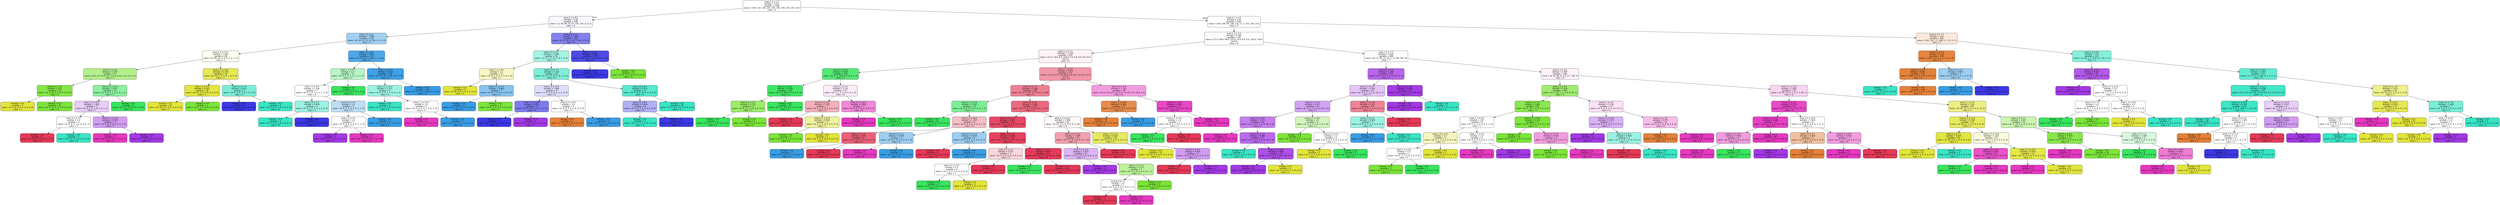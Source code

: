 digraph Tree {
node [shape=box, style="filled, rounded", color="black", fontname="helvetica"] ;
edge [fontname="helvetica"] ;
0 [label=<pixel_2_5 &le; 1.5<br/>entropy = 3.321<br/>samples = 1500<br/>value = [160, 152, 145, 153, 159, 146, 149, 145, 139, 152]<br/>class = 0>, fillcolor="#ffffff"] ;
1 [label=<pixel_5_2 &le; 8.5<br/>entropy = 2.38<br/>samples = 438<br/>value = [2, 44, 46, 15, 41, 135, 147, 4, 3, 1]<br/>class = 6>, fillcolor="#f7f7fe"] ;
0 -> 1 [labeldistance=2.5, labelangle=45, headlabel="True"] ;
2 [label=<pixel_0_5 &le; 0.5<br/>entropy = 1.984<br/>samples = 229<br/>value = [0, 36, 32, 15, 9, 128, 2, 3, 3, 1]<br/>class = 5>, fillcolor="#a1d0f3"] ;
1 -> 2 ;
3 [label=<pixel_2_3 &le; 13.5<br/>entropy = 1.954<br/>samples = 86<br/>value = [0, 36, 32, 9, 4, 0, 1, 2, 1, 1]<br/>class = 1>, fillcolor="#fdfdf0"] ;
2 -> 3 ;
4 [label=<pixel_4_5 &le; 4.5<br/>entropy = 1.595<br/>samples = 47<br/>value = [0.0, 2.0, 31.0, 9.0, 1.0, 0.0, 0.0, 2.0, 1.0, 1.0]<br/>class = 2>, fillcolor="#b3f08c"] ;
3 -> 4 ;
5 [label=<pixel_6_5 &le; 3.0<br/>entropy = 0.33<br/>samples = 33<br/>value = [0, 2, 31, 0, 0, 0, 0, 0, 0, 0]<br/>class = 2>, fillcolor="#84e746"] ;
4 -> 5 ;
6 [label=<entropy = 0.0<br/>samples = 2<br/>value = [0, 2, 0, 0, 0, 0, 0, 0, 0, 0]<br/>class = 1>, fillcolor="#e2e539"] ;
5 -> 6 ;
7 [label=<entropy = 0.0<br/>samples = 31<br/>value = [0, 0, 31, 0, 0, 0, 0, 0, 0, 0]<br/>class = 2>, fillcolor="#7be539"] ;
5 -> 7 ;
8 [label=<pixel_6_5 &le; 10.5<br/>entropy = 1.627<br/>samples = 14<br/>value = [0, 0, 0, 9, 1, 0, 0, 2, 1, 1]<br/>class = 3>, fillcolor="#8cf0a1"] ;
4 -> 8 ;
9 [label=<pixel_5_3 &le; 10.0<br/>entropy = 1.922<br/>samples = 5<br/>value = [0, 0, 0, 0, 1, 0, 0, 2, 1, 1]<br/>class = 7>, fillcolor="#e8cef8"] ;
8 -> 9 ;
10 [label=<pixel_3_5 &le; 7.0<br/>entropy = 1.0<br/>samples = 2<br/>value = [0, 0, 0, 0, 1, 0, 0, 0, 0, 1]<br/>class = 4>, fillcolor="#ffffff"] ;
9 -> 10 ;
11 [label=<entropy = 0.0<br/>samples = 1<br/>value = [0, 0, 0, 0, 0, 0, 0, 0, 0, 1]<br/>class = 9>, fillcolor="#e53958"] ;
10 -> 11 ;
12 [label=<entropy = 0.0<br/>samples = 1<br/>value = [0, 0, 0, 0, 1, 0, 0, 0, 0, 0]<br/>class = 4>, fillcolor="#39e5c5"] ;
10 -> 12 ;
13 [label=<pixel_5_3 &le; 14.0<br/>entropy = 0.918<br/>samples = 3<br/>value = [0, 0, 0, 0, 0, 0, 0, 2, 1, 0]<br/>class = 7>, fillcolor="#d19cf2"] ;
9 -> 13 ;
14 [label=<entropy = 0.0<br/>samples = 1<br/>value = [0, 0, 0, 0, 0, 0, 0, 0, 1, 0]<br/>class = 8>, fillcolor="#e539c0"] ;
13 -> 14 ;
15 [label=<entropy = 0.0<br/>samples = 2<br/>value = [0, 0, 0, 0, 0, 0, 0, 2, 0, 0]<br/>class = 7>, fillcolor="#a339e5"] ;
13 -> 15 ;
16 [label=<entropy = 0.0<br/>samples = 9<br/>value = [0, 0, 0, 9, 0, 0, 0, 0, 0, 0]<br/>class = 3>, fillcolor="#39e55e"] ;
8 -> 16 ;
17 [label=<pixel_4_5 &le; 12.0<br/>entropy = 0.728<br/>samples = 39<br/>value = [0, 34, 1, 0, 3, 0, 1, 0, 0, 0]<br/>class = 1>, fillcolor="#e6e954"] ;
3 -> 17 ;
18 [label=<pixel_7_1 &le; 2.0<br/>entropy = 0.187<br/>samples = 35<br/>value = [0, 34, 1, 0, 0, 0, 0, 0, 0, 0]<br/>class = 1>, fillcolor="#e3e63f"] ;
17 -> 18 ;
19 [label=<entropy = 0.0<br/>samples = 34<br/>value = [0, 34, 0, 0, 0, 0, 0, 0, 0, 0]<br/>class = 1>, fillcolor="#e2e539"] ;
18 -> 19 ;
20 [label=<entropy = 0.0<br/>samples = 1<br/>value = [0, 0, 1, 0, 0, 0, 0, 0, 0, 0]<br/>class = 2>, fillcolor="#7be539"] ;
18 -> 20 ;
21 [label=<pixel_5_4 &le; 7.0<br/>entropy = 0.811<br/>samples = 4<br/>value = [0, 0, 0, 0, 3, 0, 1, 0, 0, 0]<br/>class = 4>, fillcolor="#7beed8"] ;
17 -> 21 ;
22 [label=<entropy = 0.0<br/>samples = 1<br/>value = [0, 0, 0, 0, 0, 0, 1, 0, 0, 0]<br/>class = 6>, fillcolor="#3c39e5"] ;
21 -> 22 ;
23 [label=<entropy = 0.0<br/>samples = 3<br/>value = [0, 0, 0, 0, 3, 0, 0, 0, 0, 0]<br/>class = 4>, fillcolor="#39e5c5"] ;
21 -> 23 ;
24 [label=<pixel_2_2 &le; 8.5<br/>entropy = 0.691<br/>samples = 143<br/>value = [0, 0, 0, 6, 5, 128, 1, 1, 2, 0]<br/>class = 5>, fillcolor="#4fa8e8"] ;
2 -> 24 ;
25 [label=<pixel_7_2 &le; 5.5<br/>entropy = 2.2<br/>samples = 13<br/>value = [0, 0, 0, 6, 2, 2, 1, 1, 1, 0]<br/>class = 3>, fillcolor="#b7f6c4"] ;
24 -> 25 ;
26 [label=<pixel_7_3 &le; 4.0<br/>entropy = 2.236<br/>samples = 7<br/>value = [0, 0, 0, 0, 2, 2, 1, 1, 1, 0]<br/>class = 4>, fillcolor="#ffffff"] ;
25 -> 26 ;
27 [label=<pixel_6_6 &le; 2.5<br/>entropy = 0.918<br/>samples = 3<br/>value = [0, 0, 0, 0, 2, 0, 1, 0, 0, 0]<br/>class = 4>, fillcolor="#9cf2e2"] ;
26 -> 27 ;
28 [label=<entropy = 0.0<br/>samples = 2<br/>value = [0, 0, 0, 0, 2, 0, 0, 0, 0, 0]<br/>class = 4>, fillcolor="#39e5c5"] ;
27 -> 28 ;
29 [label=<entropy = 0.0<br/>samples = 1<br/>value = [0, 0, 0, 0, 0, 0, 1, 0, 0, 0]<br/>class = 6>, fillcolor="#3c39e5"] ;
27 -> 29 ;
30 [label=<pixel_6_6 &le; 5.0<br/>entropy = 1.5<br/>samples = 4<br/>value = [0, 0, 0, 0, 0, 2, 0, 1, 1, 0]<br/>class = 5>, fillcolor="#bddef6"] ;
26 -> 30 ;
31 [label=<pixel_4_2 &le; 5.0<br/>entropy = 1.0<br/>samples = 2<br/>value = [0, 0, 0, 0, 0, 0, 0, 1, 1, 0]<br/>class = 7>, fillcolor="#ffffff"] ;
30 -> 31 ;
32 [label=<entropy = 0.0<br/>samples = 1<br/>value = [0, 0, 0, 0, 0, 0, 0, 1, 0, 0]<br/>class = 7>, fillcolor="#a339e5"] ;
31 -> 32 ;
33 [label=<entropy = 0.0<br/>samples = 1<br/>value = [0, 0, 0, 0, 0, 0, 0, 0, 1, 0]<br/>class = 8>, fillcolor="#e539c0"] ;
31 -> 33 ;
34 [label=<entropy = 0.0<br/>samples = 2<br/>value = [0, 0, 0, 0, 0, 2, 0, 0, 0, 0]<br/>class = 5>, fillcolor="#399de5"] ;
30 -> 34 ;
35 [label=<entropy = 0.0<br/>samples = 6<br/>value = [0, 0, 0, 6, 0, 0, 0, 0, 0, 0]<br/>class = 3>, fillcolor="#39e55e"] ;
25 -> 35 ;
36 [label=<pixel_7_2 &le; 0.5<br/>entropy = 0.223<br/>samples = 130<br/>value = [0, 0, 0, 0, 3, 126, 0, 0, 1, 0]<br/>class = 5>, fillcolor="#3fa0e6"] ;
24 -> 36 ;
37 [label=<pixel_1_2 &le; 11.5<br/>entropy = 1.371<br/>samples = 5<br/>value = [0, 0, 0, 0, 3, 1, 0, 0, 1, 0]<br/>class = 4>, fillcolor="#9cf2e2"] ;
36 -> 37 ;
38 [label=<entropy = 0.0<br/>samples = 3<br/>value = [0, 0, 0, 0, 3, 0, 0, 0, 0, 0]<br/>class = 4>, fillcolor="#39e5c5"] ;
37 -> 38 ;
39 [label=<pixel_1_3 &le; 14.5<br/>entropy = 1.0<br/>samples = 2<br/>value = [0, 0, 0, 0, 0, 1, 0, 0, 1, 0]<br/>class = 5>, fillcolor="#ffffff"] ;
37 -> 39 ;
40 [label=<entropy = 0.0<br/>samples = 1<br/>value = [0, 0, 0, 0, 0, 0, 0, 0, 1, 0]<br/>class = 8>, fillcolor="#e539c0"] ;
39 -> 40 ;
41 [label=<entropy = 0.0<br/>samples = 1<br/>value = [0, 0, 0, 0, 0, 1, 0, 0, 0, 0]<br/>class = 5>, fillcolor="#399de5"] ;
39 -> 41 ;
42 [label=<entropy = 0.0<br/>samples = 125<br/>value = [0, 0, 0, 0, 0, 125, 0, 0, 0, 0]<br/>class = 5>, fillcolor="#399de5"] ;
36 -> 42 ;
43 [label=<pixel_6_6 &le; 1.5<br/>entropy = 1.487<br/>samples = 209<br/>value = [2, 8, 14, 0, 32, 7, 145, 1, 0, 0]<br/>class = 6>, fillcolor="#8381ee"] ;
1 -> 43 ;
44 [label=<pixel_5_5 &le; 0.5<br/>entropy = 2.046<br/>samples = 60<br/>value = [2, 8, 2, 0, 32, 7, 8, 1, 0, 0]<br/>class = 4>, fillcolor="#a4f3e4"] ;
43 -> 44 ;
45 [label=<pixel_7_2 &le; 9.0<br/>entropy = 1.4<br/>samples = 15<br/>value = [0, 8, 2, 0, 0, 5, 0, 0, 0, 0]<br/>class = 1>, fillcolor="#f6f7c4"] ;
44 -> 45 ;
46 [label=<entropy = 0.0<br/>samples = 8<br/>value = [0, 8, 0, 0, 0, 0, 0, 0, 0, 0]<br/>class = 1>, fillcolor="#e2e539"] ;
45 -> 46 ;
47 [label=<pixel_4_3 &le; 12.5<br/>entropy = 0.863<br/>samples = 7<br/>value = [0, 0, 2, 0, 0, 5, 0, 0, 0, 0]<br/>class = 5>, fillcolor="#88c4ef"] ;
45 -> 47 ;
48 [label=<entropy = 0.0<br/>samples = 5<br/>value = [0, 0, 0, 0, 0, 5, 0, 0, 0, 0]<br/>class = 5>, fillcolor="#399de5"] ;
47 -> 48 ;
49 [label=<entropy = 0.0<br/>samples = 2<br/>value = [0, 0, 2, 0, 0, 0, 0, 0, 0, 0]<br/>class = 2>, fillcolor="#7be539"] ;
47 -> 49 ;
50 [label=<pixel_5_4 &le; 7.5<br/>entropy = 1.314<br/>samples = 45<br/>value = [2, 0, 0, 0, 32, 2, 8, 1, 0, 0]<br/>class = 4>, fillcolor="#7feed9"] ;
44 -> 50 ;
51 [label=<pixel_0_4 &le; 14.0<br/>entropy = 1.906<br/>samples = 8<br/>value = [2, 0, 0, 0, 0, 2, 3, 1, 0, 0]<br/>class = 6>, fillcolor="#dedefb"] ;
50 -> 51 ;
52 [label=<pixel_7_2 &le; 10.0<br/>entropy = 0.811<br/>samples = 4<br/>value = [0, 0, 0, 0, 0, 0, 3, 1, 0, 0]<br/>class = 6>, fillcolor="#7d7bee"] ;
51 -> 52 ;
53 [label=<entropy = 0.0<br/>samples = 3<br/>value = [0, 0, 0, 0, 0, 0, 3, 0, 0, 0]<br/>class = 6>, fillcolor="#3c39e5"] ;
52 -> 53 ;
54 [label=<entropy = 0.0<br/>samples = 1<br/>value = [0, 0, 0, 0, 0, 0, 0, 1, 0, 0]<br/>class = 7>, fillcolor="#a339e5"] ;
52 -> 54 ;
55 [label=<pixel_4_2 &le; 13.5<br/>entropy = 1.0<br/>samples = 4<br/>value = [2, 0, 0, 0, 0, 2, 0, 0, 0, 0]<br/>class = 0>, fillcolor="#ffffff"] ;
51 -> 55 ;
56 [label=<entropy = 0.0<br/>samples = 2<br/>value = [2, 0, 0, 0, 0, 0, 0, 0, 0, 0]<br/>class = 0>, fillcolor="#e58139"] ;
55 -> 56 ;
57 [label=<entropy = 0.0<br/>samples = 2<br/>value = [0, 0, 0, 0, 0, 2, 0, 0, 0, 0]<br/>class = 5>, fillcolor="#399de5"] ;
55 -> 57 ;
58 [label=<pixel_4_6 &le; 0.5<br/>entropy = 0.571<br/>samples = 37<br/>value = [0, 0, 0, 0, 32, 0, 5, 0, 0, 0]<br/>class = 4>, fillcolor="#58e9ce"] ;
50 -> 58 ;
59 [label=<pixel_6_5 &le; 8.5<br/>entropy = 0.954<br/>samples = 8<br/>value = [0, 0, 0, 0, 3, 0, 5, 0, 0, 0]<br/>class = 6>, fillcolor="#b1b0f5"] ;
58 -> 59 ;
60 [label=<entropy = 0.0<br/>samples = 3<br/>value = [0, 0, 0, 0, 3, 0, 0, 0, 0, 0]<br/>class = 4>, fillcolor="#39e5c5"] ;
59 -> 60 ;
61 [label=<entropy = 0.0<br/>samples = 5<br/>value = [0, 0, 0, 0, 0, 0, 5, 0, 0, 0]<br/>class = 6>, fillcolor="#3c39e5"] ;
59 -> 61 ;
62 [label=<entropy = 0.0<br/>samples = 29<br/>value = [0, 0, 0, 0, 29, 0, 0, 0, 0, 0]<br/>class = 4>, fillcolor="#39e5c5"] ;
58 -> 62 ;
63 [label=<pixel_1_1 &le; 2.0<br/>entropy = 0.404<br/>samples = 149<br/>value = [0, 0, 12, 0, 0, 0, 137, 0, 0, 0]<br/>class = 6>, fillcolor="#4d4ae7"] ;
43 -> 63 ;
64 [label=<entropy = 0.0<br/>samples = 137<br/>value = [0, 0, 0, 0, 0, 0, 137, 0, 0, 0]<br/>class = 6>, fillcolor="#3c39e5"] ;
63 -> 64 ;
65 [label=<entropy = 0.0<br/>samples = 12<br/>value = [0, 0, 12, 0, 0, 0, 0, 0, 0, 0]<br/>class = 2>, fillcolor="#7be539"] ;
63 -> 65 ;
66 [label=<pixel_4_1 &le; 3.5<br/>entropy = 3.05<br/>samples = 1062<br/>value = [158, 108, 99, 138, 118, 11, 2, 141, 136, 151]<br/>class = 0>, fillcolor="#fffefd"] ;
0 -> 66 [labeldistance=2.5, labelangle=-45, headlabel="False"] ;
67 [label=<pixel_5_3 &le; 3.5<br/>entropy = 2.787<br/>samples = 761<br/>value = [17.0, 90.0, 98.0, 137.0, 10.0, 9.0, 0.0, 116.0, 134.0<br/>150.0]<br/>class = 9>, fillcolor="#fefbfc"] ;
66 -> 67 ;
68 [label=<pixel_3_2 &le; 1.5<br/>entropy = 2.128<br/>samples = 353<br/>value = [11.0, 19.0, 8.0, 126.0, 0.0, 8.0, 0.0, 8.0, 32.0<br/>141.0]<br/>class = 9>, fillcolor="#fdf2f4"] ;
67 -> 68 ;
69 [label=<pixel_2_3 &le; 8.5<br/>entropy = 0.844<br/>samples = 116<br/>value = [0, 2, 5, 100, 0, 0, 0, 0, 5, 4]<br/>class = 3>, fillcolor="#56e975"] ;
68 -> 69 ;
70 [label=<pixel_3_4 &le; 8.0<br/>entropy = 0.239<br/>samples = 102<br/>value = [0, 0, 4, 98, 0, 0, 0, 0, 0, 0]<br/>class = 3>, fillcolor="#41e665"] ;
69 -> 70 ;
71 [label=<pixel_2_3 &le; 1.0<br/>entropy = 0.722<br/>samples = 5<br/>value = [0, 0, 4, 1, 0, 0, 0, 0, 0, 0]<br/>class = 2>, fillcolor="#9cec6a"] ;
70 -> 71 ;
72 [label=<entropy = 0.0<br/>samples = 1<br/>value = [0, 0, 0, 1, 0, 0, 0, 0, 0, 0]<br/>class = 3>, fillcolor="#39e55e"] ;
71 -> 72 ;
73 [label=<entropy = 0.0<br/>samples = 4<br/>value = [0, 0, 4, 0, 0, 0, 0, 0, 0, 0]<br/>class = 2>, fillcolor="#7be539"] ;
71 -> 73 ;
74 [label=<entropy = 0.0<br/>samples = 97<br/>value = [0, 0, 0, 97, 0, 0, 0, 0, 0, 0]<br/>class = 3>, fillcolor="#39e55e"] ;
70 -> 74 ;
75 [label=<pixel_6_2 &le; 5.5<br/>entropy = 2.121<br/>samples = 14<br/>value = [0, 2, 1, 2, 0, 0, 0, 0, 5, 4]<br/>class = 8>, fillcolor="#fcebf9"] ;
69 -> 75 ;
76 [label=<pixel_4_4 &le; 4.5<br/>entropy = 1.379<br/>samples = 7<br/>value = [0, 2, 1, 0, 0, 0, 0, 0, 0, 4]<br/>class = 9>, fillcolor="#f5b0bc"] ;
75 -> 76 ;
77 [label=<entropy = 0.0<br/>samples = 4<br/>value = [0, 0, 0, 0, 0, 0, 0, 0, 0, 4]<br/>class = 9>, fillcolor="#e53958"] ;
76 -> 77 ;
78 [label=<pixel_4_5 &le; 12.0<br/>entropy = 0.918<br/>samples = 3<br/>value = [0, 2, 1, 0, 0, 0, 0, 0, 0, 0]<br/>class = 1>, fillcolor="#f0f29c"] ;
76 -> 78 ;
79 [label=<entropy = 0.0<br/>samples = 1<br/>value = [0, 0, 1, 0, 0, 0, 0, 0, 0, 0]<br/>class = 2>, fillcolor="#7be539"] ;
78 -> 79 ;
80 [label=<entropy = 0.0<br/>samples = 2<br/>value = [0, 2, 0, 0, 0, 0, 0, 0, 0, 0]<br/>class = 1>, fillcolor="#e2e539"] ;
78 -> 80 ;
81 [label=<pixel_6_2 &le; 15.0<br/>entropy = 0.863<br/>samples = 7<br/>value = [0, 0, 0, 2, 0, 0, 0, 0, 5, 0]<br/>class = 8>, fillcolor="#ef88d9"] ;
75 -> 81 ;
82 [label=<entropy = 0.0<br/>samples = 5<br/>value = [0, 0, 0, 0, 0, 0, 0, 0, 5, 0]<br/>class = 8>, fillcolor="#e539c0"] ;
81 -> 82 ;
83 [label=<entropy = 0.0<br/>samples = 2<br/>value = [0, 0, 0, 2, 0, 0, 0, 0, 0, 0]<br/>class = 3>, fillcolor="#39e55e"] ;
81 -> 83 ;
84 [label=<pixel_5_2 &le; 9.0<br/>entropy = 2.052<br/>samples = 237<br/>value = [11.0, 17.0, 3.0, 26.0, 0.0, 8.0, 0.0, 8.0, 27.0<br/>137.0]<br/>class = 9>, fillcolor="#f197a8"] ;
68 -> 84 ;
85 [label=<pixel_3_5 &le; 7.5<br/>entropy = 1.569<br/>samples = 198<br/>value = [0, 17, 3, 25, 0, 7, 0, 8, 2, 136]<br/>class = 9>, fillcolor="#ee8094"] ;
84 -> 85 ;
86 [label=<pixel_3_2 &le; 10.0<br/>entropy = 1.262<br/>samples = 31<br/>value = [0, 0, 0, 22, 0, 3, 0, 0, 1, 5]<br/>class = 3>, fillcolor="#7eee96"] ;
85 -> 86 ;
87 [label=<entropy = 0.0<br/>samples = 22<br/>value = [0, 0, 0, 22, 0, 0, 0, 0, 0, 0]<br/>class = 3>, fillcolor="#39e55e"] ;
86 -> 87 ;
88 [label=<pixel_2_4 &le; 10.0<br/>entropy = 1.352<br/>samples = 9<br/>value = [0, 0, 0, 0, 0, 3, 0, 0, 1, 5]<br/>class = 9>, fillcolor="#f6bdc7"] ;
86 -> 88 ;
89 [label=<pixel_2_5 &le; 7.5<br/>entropy = 0.65<br/>samples = 6<br/>value = [0, 0, 0, 0, 0, 1, 0, 0, 0, 5]<br/>class = 9>, fillcolor="#ea6179"] ;
88 -> 89 ;
90 [label=<entropy = 0.0<br/>samples = 1<br/>value = [0, 0, 0, 0, 0, 1, 0, 0, 0, 0]<br/>class = 5>, fillcolor="#399de5"] ;
89 -> 90 ;
91 [label=<entropy = 0.0<br/>samples = 5<br/>value = [0, 0, 0, 0, 0, 0, 0, 0, 0, 5]<br/>class = 9>, fillcolor="#e53958"] ;
89 -> 91 ;
92 [label=<pixel_6_5 &le; 4.5<br/>entropy = 0.918<br/>samples = 3<br/>value = [0, 0, 0, 0, 0, 2, 0, 0, 1, 0]<br/>class = 5>, fillcolor="#9ccef2"] ;
88 -> 92 ;
93 [label=<entropy = 0.0<br/>samples = 1<br/>value = [0, 0, 0, 0, 0, 0, 0, 0, 1, 0]<br/>class = 8>, fillcolor="#e539c0"] ;
92 -> 93 ;
94 [label=<entropy = 0.0<br/>samples = 2<br/>value = [0, 0, 0, 0, 0, 2, 0, 0, 0, 0]<br/>class = 5>, fillcolor="#399de5"] ;
92 -> 94 ;
95 [label=<pixel_5_4 &le; 6.5<br/>entropy = 1.202<br/>samples = 167<br/>value = [0, 17, 3, 3, 0, 4, 0, 8, 1, 131]<br/>class = 9>, fillcolor="#eb6980"] ;
85 -> 95 ;
96 [label=<pixel_2_5 &le; 7.0<br/>entropy = 0.487<br/>samples = 124<br/>value = [0, 2, 0, 3, 0, 4, 0, 0, 0, 115]<br/>class = 9>, fillcolor="#e74865"] ;
95 -> 96 ;
97 [label=<pixel_0_4 &le; 11.0<br/>entropy = 0.918<br/>samples = 6<br/>value = [0, 0, 0, 0, 0, 4, 0, 0, 0, 2]<br/>class = 5>, fillcolor="#9ccef2"] ;
96 -> 97 ;
98 [label=<entropy = 0.0<br/>samples = 2<br/>value = [0, 0, 0, 0, 0, 0, 0, 0, 0, 2]<br/>class = 9>, fillcolor="#e53958"] ;
97 -> 98 ;
99 [label=<entropy = 0.0<br/>samples = 4<br/>value = [0, 0, 0, 0, 0, 4, 0, 0, 0, 0]<br/>class = 5>, fillcolor="#399de5"] ;
97 -> 99 ;
100 [label=<pixel_3_3 &le; 3.5<br/>entropy = 0.294<br/>samples = 118<br/>value = [0, 2, 0, 3, 0, 0, 0, 0, 0, 113]<br/>class = 9>, fillcolor="#e6425f"] ;
96 -> 100 ;
101 [label=<pixel_0_2 &le; 1.5<br/>entropy = 1.557<br/>samples = 7<br/>value = [0, 2, 0, 2, 0, 0, 0, 0, 0, 3]<br/>class = 9>, fillcolor="#fad7de"] ;
100 -> 101 ;
102 [label=<pixel_5_5 &le; 15.5<br/>entropy = 1.0<br/>samples = 4<br/>value = [0, 2, 0, 2, 0, 0, 0, 0, 0, 0]<br/>class = 1>, fillcolor="#ffffff"] ;
101 -> 102 ;
103 [label=<entropy = 0.0<br/>samples = 2<br/>value = [0, 0, 0, 2, 0, 0, 0, 0, 0, 0]<br/>class = 3>, fillcolor="#39e55e"] ;
102 -> 103 ;
104 [label=<entropy = 0.0<br/>samples = 2<br/>value = [0, 2, 0, 0, 0, 0, 0, 0, 0, 0]<br/>class = 1>, fillcolor="#e2e539"] ;
102 -> 104 ;
105 [label=<entropy = 0.0<br/>samples = 3<br/>value = [0, 0, 0, 0, 0, 0, 0, 0, 0, 3]<br/>class = 9>, fillcolor="#e53958"] ;
101 -> 105 ;
106 [label=<pixel_2_2 &le; 1.5<br/>entropy = 0.074<br/>samples = 111<br/>value = [0, 0, 0, 1, 0, 0, 0, 0, 0, 110]<br/>class = 9>, fillcolor="#e53b5a"] ;
100 -> 106 ;
107 [label=<entropy = 0.0<br/>samples = 1<br/>value = [0, 0, 0, 1, 0, 0, 0, 0, 0, 0]<br/>class = 3>, fillcolor="#39e55e"] ;
106 -> 107 ;
108 [label=<entropy = 0.0<br/>samples = 110<br/>value = [0, 0, 0, 0, 0, 0, 0, 0, 0, 110]<br/>class = 9>, fillcolor="#e53958"] ;
106 -> 108 ;
109 [label=<pixel_1_4 &le; 13.5<br/>entropy = 1.906<br/>samples = 43<br/>value = [0, 15, 3, 0, 0, 0, 0, 8, 1, 16]<br/>class = 9>, fillcolor="#fef8f9"] ;
95 -> 109 ;
110 [label=<pixel_3_3 &le; 11.5<br/>entropy = 1.489<br/>samples = 25<br/>value = [0, 0, 3, 0, 0, 0, 0, 6, 1, 15]<br/>class = 9>, fillcolor="#f3a1b0"] ;
109 -> 110 ;
111 [label=<pixel_7_5 &le; 1.0<br/>entropy = 1.617<br/>samples = 11<br/>value = [0, 0, 3, 0, 0, 0, 0, 6, 1, 1]<br/>class = 7>, fillcolor="#dcb5f5"] ;
110 -> 111 ;
112 [label=<entropy = 0.0<br/>samples = 6<br/>value = [0, 0, 0, 0, 0, 0, 0, 6, 0, 0]<br/>class = 7>, fillcolor="#a339e5"] ;
111 -> 112 ;
113 [label=<pixel_7_7 &le; 2.5<br/>entropy = 1.371<br/>samples = 5<br/>value = [0, 0, 3, 0, 0, 0, 0, 0, 1, 1]<br/>class = 2>, fillcolor="#bdf29c"] ;
111 -> 113 ;
114 [label=<pixel_6_6 &le; 1.5<br/>entropy = 1.0<br/>samples = 2<br/>value = [0, 0, 0, 0, 0, 0, 0, 0, 1, 1]<br/>class = 8>, fillcolor="#ffffff"] ;
113 -> 114 ;
115 [label=<entropy = 0.0<br/>samples = 1<br/>value = [0, 0, 0, 0, 0, 0, 0, 0, 0, 1]<br/>class = 9>, fillcolor="#e53958"] ;
114 -> 115 ;
116 [label=<entropy = 0.0<br/>samples = 1<br/>value = [0, 0, 0, 0, 0, 0, 0, 0, 1, 0]<br/>class = 8>, fillcolor="#e539c0"] ;
114 -> 116 ;
117 [label=<entropy = 0.0<br/>samples = 3<br/>value = [0, 0, 3, 0, 0, 0, 0, 0, 0, 0]<br/>class = 2>, fillcolor="#7be539"] ;
113 -> 117 ;
118 [label=<entropy = 0.0<br/>samples = 14<br/>value = [0, 0, 0, 0, 0, 0, 0, 0, 0, 14]<br/>class = 9>, fillcolor="#e53958"] ;
110 -> 118 ;
119 [label=<pixel_7_3 &le; 7.0<br/>entropy = 0.803<br/>samples = 18<br/>value = [0, 15, 0, 0, 0, 0, 0, 2, 0, 1]<br/>class = 1>, fillcolor="#e7ea5e"] ;
109 -> 119 ;
120 [label=<entropy = 0.0<br/>samples = 15<br/>value = [0, 15, 0, 0, 0, 0, 0, 0, 0, 0]<br/>class = 1>, fillcolor="#e2e539"] ;
119 -> 120 ;
121 [label=<pixel_0_5 &le; 5.5<br/>entropy = 0.918<br/>samples = 3<br/>value = [0, 0, 0, 0, 0, 0, 0, 2, 0, 1]<br/>class = 7>, fillcolor="#d19cf2"] ;
119 -> 121 ;
122 [label=<entropy = 0.0<br/>samples = 1<br/>value = [0, 0, 0, 0, 0, 0, 0, 0, 0, 1]<br/>class = 9>, fillcolor="#e53958"] ;
121 -> 122 ;
123 [label=<entropy = 0.0<br/>samples = 2<br/>value = [0, 0, 0, 0, 0, 0, 0, 2, 0, 0]<br/>class = 7>, fillcolor="#a339e5"] ;
121 -> 123 ;
124 [label=<pixel_4_4 &le; 4.0<br/>entropy = 1.333<br/>samples = 39<br/>value = [11.0, 0.0, 0.0, 1.0, 0.0, 1.0, 0.0, 0.0, 25.0, 1.0]<br/>class = 8>, fillcolor="#f29ce0"] ;
84 -> 124 ;
125 [label=<pixel_4_5 &le; 14.0<br/>entropy = 0.414<br/>samples = 12<br/>value = [11, 0, 0, 0, 0, 1, 0, 0, 0, 0]<br/>class = 0>, fillcolor="#e78c4b"] ;
124 -> 125 ;
126 [label=<entropy = 0.0<br/>samples = 11<br/>value = [11, 0, 0, 0, 0, 0, 0, 0, 0, 0]<br/>class = 0>, fillcolor="#e58139"] ;
125 -> 126 ;
127 [label=<entropy = 0.0<br/>samples = 1<br/>value = [0, 0, 0, 0, 0, 1, 0, 0, 0, 0]<br/>class = 5>, fillcolor="#399de5"] ;
125 -> 127 ;
128 [label=<pixel_4_3 &le; 5.0<br/>entropy = 0.455<br/>samples = 27<br/>value = [0, 0, 0, 1, 0, 0, 0, 0, 25, 1]<br/>class = 8>, fillcolor="#e748c5"] ;
124 -> 128 ;
129 [label=<pixel_0_3 &le; 14.5<br/>entropy = 1.0<br/>samples = 2<br/>value = [0, 0, 0, 1, 0, 0, 0, 0, 0, 1]<br/>class = 3>, fillcolor="#ffffff"] ;
128 -> 129 ;
130 [label=<entropy = 0.0<br/>samples = 1<br/>value = [0, 0, 0, 1, 0, 0, 0, 0, 0, 0]<br/>class = 3>, fillcolor="#39e55e"] ;
129 -> 130 ;
131 [label=<entropy = 0.0<br/>samples = 1<br/>value = [0, 0, 0, 0, 0, 0, 0, 0, 0, 1]<br/>class = 9>, fillcolor="#e53958"] ;
129 -> 131 ;
132 [label=<entropy = 0.0<br/>samples = 25<br/>value = [0, 0, 0, 0, 0, 0, 0, 0, 25, 0]<br/>class = 8>, fillcolor="#e539c0"] ;
128 -> 132 ;
133 [label=<pixel_7_4 &le; 7.5<br/>entropy = 2.431<br/>samples = 408<br/>value = [6, 71, 90, 11, 10, 1, 0, 108, 102, 9]<br/>class = 7>, fillcolor="#fdfbfe"] ;
67 -> 133 ;
134 [label=<pixel_4_6 &le; 0.5<br/>entropy = 1.294<br/>samples = 128<br/>value = [0, 4, 4, 2, 6, 1, 0, 101, 3, 7]<br/>class = 7>, fillcolor="#b865eb"] ;
133 -> 134 ;
135 [label=<pixel_2_1 &le; 4.0<br/>entropy = 2.526<br/>samples = 44<br/>value = [0, 4, 4, 2, 5, 1, 0, 18, 3, 7]<br/>class = 7>, fillcolor="#e4c4f7"] ;
134 -> 135 ;
136 [label=<pixel_6_5 &le; 1.0<br/>entropy = 2.071<br/>samples = 34<br/>value = [0, 4, 4, 2, 3, 0, 0, 18, 3, 0]<br/>class = 7>, fillcolor="#d4a3f3"] ;
135 -> 136 ;
137 [label=<pixel_3_5 &le; 0.5<br/>entropy = 1.371<br/>samples = 26<br/>value = [0, 2, 0, 0, 3, 0, 0, 18, 3, 0]<br/>class = 7>, fillcolor="#c37eee"] ;
136 -> 137 ;
138 [label=<entropy = 0.0<br/>samples = 3<br/>value = [0, 0, 0, 0, 0, 0, 0, 0, 3, 0]<br/>class = 8>, fillcolor="#e539c0"] ;
137 -> 138 ;
139 [label=<pixel_0_4 &le; 7.0<br/>entropy = 0.966<br/>samples = 23<br/>value = [0, 2, 0, 0, 3, 0, 0, 18, 0, 0]<br/>class = 7>, fillcolor="#ba6aec"] ;
137 -> 139 ;
140 [label=<entropy = 0.0<br/>samples = 3<br/>value = [0, 0, 0, 0, 3, 0, 0, 0, 0, 0]<br/>class = 4>, fillcolor="#39e5c5"] ;
139 -> 140 ;
141 [label=<pixel_2_3 &le; 15.0<br/>entropy = 0.469<br/>samples = 20<br/>value = [0, 2, 0, 0, 0, 0, 0, 18, 0, 0]<br/>class = 7>, fillcolor="#ad4fe8"] ;
139 -> 141 ;
142 [label=<entropy = 0.0<br/>samples = 18<br/>value = [0, 0, 0, 0, 0, 0, 0, 18, 0, 0]<br/>class = 7>, fillcolor="#a339e5"] ;
141 -> 142 ;
143 [label=<entropy = 0.0<br/>samples = 2<br/>value = [0, 2, 0, 0, 0, 0, 0, 0, 0, 0]<br/>class = 1>, fillcolor="#e2e539"] ;
141 -> 143 ;
144 [label=<pixel_4_3 &le; 10.5<br/>entropy = 1.5<br/>samples = 8<br/>value = [0, 2, 4, 2, 0, 0, 0, 0, 0, 0]<br/>class = 2>, fillcolor="#d3f6bd"] ;
136 -> 144 ;
145 [label=<entropy = 0.0<br/>samples = 4<br/>value = [0, 0, 4, 0, 0, 0, 0, 0, 0, 0]<br/>class = 2>, fillcolor="#7be539"] ;
144 -> 145 ;
146 [label=<pixel_0_4 &le; 14.5<br/>entropy = 1.0<br/>samples = 4<br/>value = [0, 2, 0, 2, 0, 0, 0, 0, 0, 0]<br/>class = 1>, fillcolor="#ffffff"] ;
144 -> 146 ;
147 [label=<entropy = 0.0<br/>samples = 2<br/>value = [0, 2, 0, 0, 0, 0, 0, 0, 0, 0]<br/>class = 1>, fillcolor="#e2e539"] ;
146 -> 147 ;
148 [label=<entropy = 0.0<br/>samples = 2<br/>value = [0, 0, 0, 2, 0, 0, 0, 0, 0, 0]<br/>class = 3>, fillcolor="#39e55e"] ;
146 -> 148 ;
149 [label=<pixel_0_5 &le; 3.0<br/>entropy = 1.157<br/>samples = 10<br/>value = [0, 0, 0, 0, 2, 1, 0, 0, 0, 7]<br/>class = 9>, fillcolor="#ef8397"] ;
135 -> 149 ;
150 [label=<pixel_3_5 &le; 2.5<br/>entropy = 0.918<br/>samples = 3<br/>value = [0, 0, 0, 0, 2, 1, 0, 0, 0, 0]<br/>class = 4>, fillcolor="#9cf2e2"] ;
149 -> 150 ;
151 [label=<entropy = 0.0<br/>samples = 1<br/>value = [0, 0, 0, 0, 0, 1, 0, 0, 0, 0]<br/>class = 5>, fillcolor="#399de5"] ;
150 -> 151 ;
152 [label=<entropy = 0.0<br/>samples = 2<br/>value = [0, 0, 0, 0, 2, 0, 0, 0, 0, 0]<br/>class = 4>, fillcolor="#39e5c5"] ;
150 -> 152 ;
153 [label=<entropy = 0.0<br/>samples = 7<br/>value = [0, 0, 0, 0, 0, 0, 0, 0, 0, 7]<br/>class = 9>, fillcolor="#e53958"] ;
149 -> 153 ;
154 [label=<pixel_3_2 &le; 14.5<br/>entropy = 0.093<br/>samples = 84<br/>value = [0, 0, 0, 0, 1, 0, 0, 83, 0, 0]<br/>class = 7>, fillcolor="#a43be5"] ;
134 -> 154 ;
155 [label=<entropy = 0.0<br/>samples = 83<br/>value = [0, 0, 0, 0, 0, 0, 0, 83, 0, 0]<br/>class = 7>, fillcolor="#a339e5"] ;
154 -> 155 ;
156 [label=<entropy = 0.0<br/>samples = 1<br/>value = [0, 0, 0, 0, 1, 0, 0, 0, 0, 0]<br/>class = 4>, fillcolor="#39e5c5"] ;
154 -> 156 ;
157 [label=<pixel_3_3 &le; 9.5<br/>entropy = 2.097<br/>samples = 280<br/>value = [6, 67, 86, 9, 4, 0, 0, 7, 99, 2]<br/>class = 8>, fillcolor="#fdf2fb"] ;
133 -> 157 ;
158 [label=<pixel_4_2 &le; 8.5<br/>entropy = 1.422<br/>samples = 102<br/>value = [4, 2, 76, 1, 2, 0, 0, 6, 10, 1]<br/>class = 2>, fillcolor="#a0ec71"] ;
157 -> 158 ;
159 [label=<pixel_6_2 &le; 0.5<br/>entropy = 0.682<br/>samples = 85<br/>value = [0, 2, 76, 1, 0, 0, 0, 2, 4, 0]<br/>class = 2>, fillcolor="#8ae84f"] ;
158 -> 159 ;
160 [label=<pixel_3_5 &le; 8.0<br/>entropy = 2.25<br/>samples = 8<br/>value = [0, 2, 1, 1, 0, 0, 0, 2, 2, 0]<br/>class = 1>, fillcolor="#ffffff"] ;
159 -> 160 ;
161 [label=<pixel_2_4 &le; 13.5<br/>entropy = 1.5<br/>samples = 4<br/>value = [0, 2, 1, 1, 0, 0, 0, 0, 0, 0]<br/>class = 1>, fillcolor="#f5f6bd"] ;
160 -> 161 ;
162 [label=<pixel_7_2 &le; 6.0<br/>entropy = 1.0<br/>samples = 2<br/>value = [0, 0, 1, 1, 0, 0, 0, 0, 0, 0]<br/>class = 2>, fillcolor="#ffffff"] ;
161 -> 162 ;
163 [label=<entropy = 0.0<br/>samples = 1<br/>value = [0, 0, 1, 0, 0, 0, 0, 0, 0, 0]<br/>class = 2>, fillcolor="#7be539"] ;
162 -> 163 ;
164 [label=<entropy = 0.0<br/>samples = 1<br/>value = [0, 0, 0, 1, 0, 0, 0, 0, 0, 0]<br/>class = 3>, fillcolor="#39e55e"] ;
162 -> 164 ;
165 [label=<entropy = 0.0<br/>samples = 2<br/>value = [0, 2, 0, 0, 0, 0, 0, 0, 0, 0]<br/>class = 1>, fillcolor="#e2e539"] ;
161 -> 165 ;
166 [label=<pixel_1_7 &le; 0.5<br/>entropy = 1.0<br/>samples = 4<br/>value = [0, 0, 0, 0, 0, 0, 0, 2, 2, 0]<br/>class = 7>, fillcolor="#ffffff"] ;
160 -> 166 ;
167 [label=<entropy = 0.0<br/>samples = 2<br/>value = [0, 0, 0, 0, 0, 0, 0, 0, 2, 0]<br/>class = 8>, fillcolor="#e539c0"] ;
166 -> 167 ;
168 [label=<entropy = 0.0<br/>samples = 2<br/>value = [0, 0, 0, 0, 0, 0, 0, 2, 0, 0]<br/>class = 7>, fillcolor="#a339e5"] ;
166 -> 168 ;
169 [label=<pixel_5_5 &le; 10.5<br/>entropy = 0.174<br/>samples = 77<br/>value = [0, 0, 75, 0, 0, 0, 0, 0, 2, 0]<br/>class = 2>, fillcolor="#7fe63e"] ;
159 -> 169 ;
170 [label=<entropy = 0.0<br/>samples = 74<br/>value = [0, 0, 74, 0, 0, 0, 0, 0, 0, 0]<br/>class = 2>, fillcolor="#7be539"] ;
169 -> 170 ;
171 [label=<pixel_3_3 &le; 3.0<br/>entropy = 0.918<br/>samples = 3<br/>value = [0, 0, 1, 0, 0, 0, 0, 0, 2, 0]<br/>class = 8>, fillcolor="#f29ce0"] ;
169 -> 171 ;
172 [label=<entropy = 0.0<br/>samples = 1<br/>value = [0, 0, 1, 0, 0, 0, 0, 0, 0, 0]<br/>class = 2>, fillcolor="#7be539"] ;
171 -> 172 ;
173 [label=<entropy = 0.0<br/>samples = 2<br/>value = [0, 0, 0, 0, 0, 0, 0, 0, 2, 0]<br/>class = 8>, fillcolor="#e539c0"] ;
171 -> 173 ;
174 [label=<pixel_6_2 &le; 2.0<br/>entropy = 2.116<br/>samples = 17<br/>value = [4, 0, 0, 0, 2, 0, 0, 4, 6, 1]<br/>class = 8>, fillcolor="#fbe1f5"] ;
158 -> 174 ;
175 [label=<pixel_2_2 &le; 12.0<br/>entropy = 1.379<br/>samples = 7<br/>value = [0, 0, 0, 0, 2, 0, 0, 4, 0, 1]<br/>class = 7>, fillcolor="#dab0f5"] ;
174 -> 175 ;
176 [label=<entropy = 0.0<br/>samples = 4<br/>value = [0, 0, 0, 0, 0, 0, 0, 4, 0, 0]<br/>class = 7>, fillcolor="#a339e5"] ;
175 -> 176 ;
177 [label=<pixel_3_1 &le; 3.5<br/>entropy = 0.918<br/>samples = 3<br/>value = [0, 0, 0, 0, 2, 0, 0, 0, 0, 1]<br/>class = 4>, fillcolor="#9cf2e2"] ;
175 -> 177 ;
178 [label=<entropy = 0.0<br/>samples = 1<br/>value = [0, 0, 0, 0, 0, 0, 0, 0, 0, 1]<br/>class = 9>, fillcolor="#e53958"] ;
177 -> 178 ;
179 [label=<entropy = 0.0<br/>samples = 2<br/>value = [0, 0, 0, 0, 2, 0, 0, 0, 0, 0]<br/>class = 4>, fillcolor="#39e5c5"] ;
177 -> 179 ;
180 [label=<pixel_3_4 &le; 3.0<br/>entropy = 0.971<br/>samples = 10<br/>value = [4, 0, 0, 0, 0, 0, 0, 0, 6, 0]<br/>class = 8>, fillcolor="#f6bdea"] ;
174 -> 180 ;
181 [label=<entropy = 0.0<br/>samples = 4<br/>value = [4, 0, 0, 0, 0, 0, 0, 0, 0, 0]<br/>class = 0>, fillcolor="#e58139"] ;
180 -> 181 ;
182 [label=<entropy = 0.0<br/>samples = 6<br/>value = [0, 0, 0, 0, 0, 0, 0, 0, 6, 0]<br/>class = 8>, fillcolor="#e539c0"] ;
180 -> 182 ;
183 [label=<pixel_2_4 &le; 13.5<br/>entropy = 1.695<br/>samples = 178<br/>value = [2, 65, 10, 8, 2, 0, 0, 1, 89, 1]<br/>class = 8>, fillcolor="#f9d5f2"] ;
157 -> 183 ;
184 [label=<pixel_4_6 &le; 1.5<br/>entropy = 0.573<br/>samples = 83<br/>value = [2, 0, 0, 3, 0, 0, 0, 1, 76, 1]<br/>class = 8>, fillcolor="#e74ac6"] ;
183 -> 184 ;
185 [label=<pixel_2_2 &le; 5.5<br/>entropy = 0.238<br/>samples = 77<br/>value = [0, 0, 0, 3, 0, 0, 0, 0, 74, 0]<br/>class = 8>, fillcolor="#e641c3"] ;
184 -> 185 ;
186 [label=<pixel_0_3 &le; 10.5<br/>entropy = 0.918<br/>samples = 9<br/>value = [0, 0, 0, 3, 0, 0, 0, 0, 6, 0]<br/>class = 8>, fillcolor="#f29ce0"] ;
185 -> 186 ;
187 [label=<entropy = 0.0<br/>samples = 6<br/>value = [0, 0, 0, 0, 0, 0, 0, 0, 6, 0]<br/>class = 8>, fillcolor="#e539c0"] ;
186 -> 187 ;
188 [label=<entropy = 0.0<br/>samples = 3<br/>value = [0, 0, 0, 3, 0, 0, 0, 0, 0, 0]<br/>class = 3>, fillcolor="#39e55e"] ;
186 -> 188 ;
189 [label=<entropy = 0.0<br/>samples = 68<br/>value = [0, 0, 0, 0, 0, 0, 0, 0, 68, 0]<br/>class = 8>, fillcolor="#e539c0"] ;
185 -> 189 ;
190 [label=<pixel_3_4 &le; 14.0<br/>entropy = 1.918<br/>samples = 6<br/>value = [2, 0, 0, 0, 0, 0, 0, 1, 2, 1]<br/>class = 0>, fillcolor="#ffffff"] ;
184 -> 190 ;
191 [label=<pixel_6_2 &le; 4.5<br/>entropy = 0.918<br/>samples = 3<br/>value = [2, 0, 0, 0, 0, 0, 0, 1, 0, 0]<br/>class = 0>, fillcolor="#f2c09c"] ;
190 -> 191 ;
192 [label=<entropy = 0.0<br/>samples = 1<br/>value = [0, 0, 0, 0, 0, 0, 0, 1, 0, 0]<br/>class = 7>, fillcolor="#a339e5"] ;
191 -> 192 ;
193 [label=<entropy = 0.0<br/>samples = 2<br/>value = [2, 0, 0, 0, 0, 0, 0, 0, 0, 0]<br/>class = 0>, fillcolor="#e58139"] ;
191 -> 193 ;
194 [label=<pixel_0_2 &le; 6.0<br/>entropy = 0.918<br/>samples = 3<br/>value = [0, 0, 0, 0, 0, 0, 0, 0, 2, 1]<br/>class = 8>, fillcolor="#f29ce0"] ;
190 -> 194 ;
195 [label=<entropy = 0.0<br/>samples = 2<br/>value = [0, 0, 0, 0, 0, 0, 0, 0, 2, 0]<br/>class = 8>, fillcolor="#e539c0"] ;
194 -> 195 ;
196 [label=<entropy = 0.0<br/>samples = 1<br/>value = [0, 0, 0, 0, 0, 0, 0, 0, 0, 1]<br/>class = 9>, fillcolor="#e53958"] ;
194 -> 196 ;
197 [label=<pixel_1_1 &le; 0.5<br/>entropy = 1.45<br/>samples = 95<br/>value = [0, 65, 10, 5, 2, 0, 0, 0, 13, 0]<br/>class = 1>, fillcolor="#edef81"] ;
183 -> 197 ;
198 [label=<pixel_6_2 &le; 11.5<br/>entropy = 0.794<br/>samples = 76<br/>value = [0, 64, 0, 1, 2, 0, 0, 0, 9, 0]<br/>class = 1>, fillcolor="#e7ea5c"] ;
197 -> 198 ;
199 [label=<pixel_5_1 &le; 7.5<br/>entropy = 0.225<br/>samples = 55<br/>value = [0, 53, 0, 0, 2, 0, 0, 0, 0, 0]<br/>class = 1>, fillcolor="#e3e640"] ;
198 -> 199 ;
200 [label=<entropy = 0.0<br/>samples = 53<br/>value = [0, 53, 0, 0, 0, 0, 0, 0, 0, 0]<br/>class = 1>, fillcolor="#e2e539"] ;
199 -> 200 ;
201 [label=<entropy = 0.0<br/>samples = 2<br/>value = [0, 0, 0, 0, 2, 0, 0, 0, 0, 0]<br/>class = 4>, fillcolor="#39e5c5"] ;
199 -> 201 ;
202 [label=<pixel_5_3 &le; 14.5<br/>entropy = 1.222<br/>samples = 21<br/>value = [0, 11, 0, 1, 0, 0, 0, 0, 9, 0]<br/>class = 1>, fillcolor="#fafbde"] ;
198 -> 202 ;
203 [label=<pixel_5_3 &le; 4.5<br/>entropy = 0.503<br/>samples = 9<br/>value = [0, 0, 0, 1, 0, 0, 0, 0, 8, 0]<br/>class = 8>, fillcolor="#e852c8"] ;
202 -> 203 ;
204 [label=<entropy = 0.0<br/>samples = 1<br/>value = [0, 0, 0, 1, 0, 0, 0, 0, 0, 0]<br/>class = 3>, fillcolor="#39e55e"] ;
203 -> 204 ;
205 [label=<entropy = 0.0<br/>samples = 8<br/>value = [0, 0, 0, 0, 0, 0, 0, 0, 8, 0]<br/>class = 8>, fillcolor="#e539c0"] ;
203 -> 205 ;
206 [label=<pixel_5_2 &le; 10.5<br/>entropy = 0.414<br/>samples = 12<br/>value = [0, 11, 0, 0, 0, 0, 0, 0, 1, 0]<br/>class = 1>, fillcolor="#e5e74b"] ;
202 -> 206 ;
207 [label=<entropy = 0.0<br/>samples = 1<br/>value = [0, 0, 0, 0, 0, 0, 0, 0, 1, 0]<br/>class = 8>, fillcolor="#e539c0"] ;
206 -> 207 ;
208 [label=<entropy = 0.0<br/>samples = 11<br/>value = [0, 11, 0, 0, 0, 0, 0, 0, 0, 0]<br/>class = 1>, fillcolor="#e2e539"] ;
206 -> 208 ;
209 [label=<pixel_5_4 &le; 7.5<br/>entropy = 1.657<br/>samples = 19<br/>value = [0, 1, 10, 4, 0, 0, 0, 0, 4, 0]<br/>class = 2>, fillcolor="#caf5b0"] ;
197 -> 209 ;
210 [label=<pixel_6_3 &le; 6.5<br/>entropy = 0.439<br/>samples = 11<br/>value = [0, 0, 10, 0, 0, 0, 0, 0, 1, 0]<br/>class = 2>, fillcolor="#88e84d"] ;
209 -> 210 ;
211 [label=<entropy = 0.0<br/>samples = 1<br/>value = [0, 0, 0, 0, 0, 0, 0, 0, 1, 0]<br/>class = 8>, fillcolor="#e539c0"] ;
210 -> 211 ;
212 [label=<entropy = 0.0<br/>samples = 10<br/>value = [0, 0, 10, 0, 0, 0, 0, 0, 0, 0]<br/>class = 2>, fillcolor="#7be539"] ;
210 -> 212 ;
213 [label=<pixel_5_2 &le; 7.5<br/>entropy = 1.406<br/>samples = 8<br/>value = [0, 1, 0, 4, 0, 0, 0, 0, 3, 0]<br/>class = 3>, fillcolor="#d7fadf"] ;
209 -> 213 ;
214 [label=<entropy = 0.0<br/>samples = 4<br/>value = [0, 0, 0, 4, 0, 0, 0, 0, 0, 0]<br/>class = 3>, fillcolor="#39e55e"] ;
213 -> 214 ;
215 [label=<pixel_7_5 &le; 10.0<br/>entropy = 0.811<br/>samples = 4<br/>value = [0, 1, 0, 0, 0, 0, 0, 0, 3, 0]<br/>class = 8>, fillcolor="#ee7bd5"] ;
213 -> 215 ;
216 [label=<entropy = 0.0<br/>samples = 3<br/>value = [0, 0, 0, 0, 0, 0, 0, 0, 3, 0]<br/>class = 8>, fillcolor="#e539c0"] ;
215 -> 216 ;
217 [label=<entropy = 0.0<br/>samples = 1<br/>value = [0, 1, 0, 0, 0, 0, 0, 0, 0, 0]<br/>class = 1>, fillcolor="#e2e539"] ;
215 -> 217 ;
218 [label=<pixel_4_4 &le; 1.5<br/>entropy = 1.81<br/>samples = 301<br/>value = [141, 18, 1, 1, 108, 2, 2, 25, 2, 1]<br/>class = 0>, fillcolor="#fbe9dd"] ;
66 -> 218 ;
219 [label=<pixel_3_4 &le; 7.5<br/>entropy = 0.225<br/>samples = 144<br/>value = [140, 0, 0, 0, 1, 2, 1, 0, 0, 0]<br/>class = 0>, fillcolor="#e6853f"] ;
218 -> 219 ;
220 [label=<pixel_6_2 &le; 2.5<br/>entropy = 0.061<br/>samples = 141<br/>value = [140, 0, 0, 0, 1, 0, 0, 0, 0, 0]<br/>class = 0>, fillcolor="#e5823a"] ;
219 -> 220 ;
221 [label=<entropy = 0.0<br/>samples = 1<br/>value = [0, 0, 0, 0, 1, 0, 0, 0, 0, 0]<br/>class = 4>, fillcolor="#39e5c5"] ;
220 -> 221 ;
222 [label=<entropy = 0.0<br/>samples = 140<br/>value = [140, 0, 0, 0, 0, 0, 0, 0, 0, 0]<br/>class = 0>, fillcolor="#e58139"] ;
220 -> 222 ;
223 [label=<pixel_5_3 &le; 3.5<br/>entropy = 0.918<br/>samples = 3<br/>value = [0, 0, 0, 0, 0, 2, 1, 0, 0, 0]<br/>class = 5>, fillcolor="#9ccef2"] ;
219 -> 223 ;
224 [label=<entropy = 0.0<br/>samples = 2<br/>value = [0, 0, 0, 0, 0, 2, 0, 0, 0, 0]<br/>class = 5>, fillcolor="#399de5"] ;
223 -> 224 ;
225 [label=<entropy = 0.0<br/>samples = 1<br/>value = [0, 0, 0, 0, 0, 0, 1, 0, 0, 0]<br/>class = 6>, fillcolor="#3c39e5"] ;
223 -> 225 ;
226 [label=<pixel_3_2 &le; 9.5<br/>entropy = 1.47<br/>samples = 157<br/>value = [1, 18, 1, 1, 107, 0, 1, 25, 2, 1]<br/>class = 4>, fillcolor="#84efdb"] ;
218 -> 226 ;
227 [label=<pixel_7_5 &le; 6.0<br/>entropy = 0.927<br/>samples = 26<br/>value = [0, 1, 1, 1, 1, 0, 0, 22, 0, 0]<br/>class = 7>, fillcolor="#b259e9"] ;
226 -> 227 ;
228 [label=<entropy = 0.0<br/>samples = 22<br/>value = [0, 0, 0, 0, 0, 0, 0, 22, 0, 0]<br/>class = 7>, fillcolor="#a339e5"] ;
227 -> 228 ;
229 [label=<pixel_4_2 &le; 12.0<br/>entropy = 2.0<br/>samples = 4<br/>value = [0, 1, 1, 1, 1, 0, 0, 0, 0, 0]<br/>class = 1>, fillcolor="#ffffff"] ;
227 -> 229 ;
230 [label=<pixel_2_6 &le; 7.0<br/>entropy = 1.0<br/>samples = 2<br/>value = [0, 0, 1, 1, 0, 0, 0, 0, 0, 0]<br/>class = 2>, fillcolor="#ffffff"] ;
229 -> 230 ;
231 [label=<entropy = 0.0<br/>samples = 1<br/>value = [0, 0, 0, 1, 0, 0, 0, 0, 0, 0]<br/>class = 3>, fillcolor="#39e55e"] ;
230 -> 231 ;
232 [label=<entropy = 0.0<br/>samples = 1<br/>value = [0, 0, 1, 0, 0, 0, 0, 0, 0, 0]<br/>class = 2>, fillcolor="#7be539"] ;
230 -> 232 ;
233 [label=<pixel_1_4 &le; 15.5<br/>entropy = 1.0<br/>samples = 2<br/>value = [0, 1, 0, 0, 1, 0, 0, 0, 0, 0]<br/>class = 1>, fillcolor="#ffffff"] ;
229 -> 233 ;
234 [label=<entropy = 0.0<br/>samples = 1<br/>value = [0, 1, 0, 0, 0, 0, 0, 0, 0, 0]<br/>class = 1>, fillcolor="#e2e539"] ;
233 -> 234 ;
235 [label=<entropy = 0.0<br/>samples = 1<br/>value = [0, 0, 0, 0, 1, 0, 0, 0, 0, 0]<br/>class = 4>, fillcolor="#39e5c5"] ;
233 -> 235 ;
236 [label=<pixel_3_3 &le; 14.5<br/>entropy = 1.007<br/>samples = 131<br/>value = [1, 17, 0, 0, 106, 0, 1, 3, 2, 1]<br/>class = 4>, fillcolor="#64ebd2"] ;
226 -> 236 ;
237 [label=<pixel_0_5 &le; 11.5<br/>entropy = 0.438<br/>samples = 107<br/>value = [1.0, 1.0, 0.0, 0.0, 101.0, 0.0, 1.0, 2.0, 0.0, 1.0]<br/>class = 4>, fillcolor="#44e6c8"] ;
236 -> 237 ;
238 [label=<pixel_1_5 &le; 14.0<br/>entropy = 0.159<br/>samples = 102<br/>value = [1, 0, 0, 0, 100, 0, 1, 0, 0, 0]<br/>class = 4>, fillcolor="#3de6c6"] ;
237 -> 238 ;
239 [label=<entropy = 0.0<br/>samples = 99<br/>value = [0, 0, 0, 0, 99, 0, 0, 0, 0, 0]<br/>class = 4>, fillcolor="#39e5c5"] ;
238 -> 239 ;
240 [label=<pixel_4_6 &le; 5.0<br/>entropy = 1.585<br/>samples = 3<br/>value = [1, 0, 0, 0, 1, 0, 1, 0, 0, 0]<br/>class = 0>, fillcolor="#ffffff"] ;
238 -> 240 ;
241 [label=<entropy = 0.0<br/>samples = 1<br/>value = [1, 0, 0, 0, 0, 0, 0, 0, 0, 0]<br/>class = 0>, fillcolor="#e58139"] ;
240 -> 241 ;
242 [label=<pixel_3_5 &le; 11.5<br/>entropy = 1.0<br/>samples = 2<br/>value = [0, 0, 0, 0, 1, 0, 1, 0, 0, 0]<br/>class = 4>, fillcolor="#ffffff"] ;
240 -> 242 ;
243 [label=<entropy = 0.0<br/>samples = 1<br/>value = [0, 0, 0, 0, 0, 0, 1, 0, 0, 0]<br/>class = 6>, fillcolor="#3c39e5"] ;
242 -> 243 ;
244 [label=<entropy = 0.0<br/>samples = 1<br/>value = [0, 0, 0, 0, 1, 0, 0, 0, 0, 0]<br/>class = 4>, fillcolor="#39e5c5"] ;
242 -> 244 ;
245 [label=<pixel_2_3 &le; 12.0<br/>entropy = 1.922<br/>samples = 5<br/>value = [0, 1, 0, 0, 1, 0, 0, 2, 0, 1]<br/>class = 7>, fillcolor="#e8cef8"] ;
237 -> 245 ;
246 [label=<pixel_2_6 &le; 9.5<br/>entropy = 0.918<br/>samples = 3<br/>value = [0, 0, 0, 0, 0, 0, 0, 2, 0, 1]<br/>class = 7>, fillcolor="#d19cf2"] ;
245 -> 246 ;
247 [label=<entropy = 0.0<br/>samples = 1<br/>value = [0, 0, 0, 0, 0, 0, 0, 0, 0, 1]<br/>class = 9>, fillcolor="#e53958"] ;
246 -> 247 ;
248 [label=<entropy = 0.0<br/>samples = 2<br/>value = [0, 0, 0, 0, 0, 0, 0, 2, 0, 0]<br/>class = 7>, fillcolor="#a339e5"] ;
246 -> 248 ;
249 [label=<pixel_2_2 &le; 8.0<br/>entropy = 1.0<br/>samples = 2<br/>value = [0, 1, 0, 0, 1, 0, 0, 0, 0, 0]<br/>class = 1>, fillcolor="#ffffff"] ;
245 -> 249 ;
250 [label=<entropy = 0.0<br/>samples = 1<br/>value = [0, 0, 0, 0, 1, 0, 0, 0, 0, 0]<br/>class = 4>, fillcolor="#39e5c5"] ;
249 -> 250 ;
251 [label=<entropy = 0.0<br/>samples = 1<br/>value = [0, 1, 0, 0, 0, 0, 0, 0, 0, 0]<br/>class = 1>, fillcolor="#e2e539"] ;
249 -> 251 ;
252 [label=<pixel_4_6 &le; 1.0<br/>entropy = 1.351<br/>samples = 24<br/>value = [0, 16, 0, 0, 5, 0, 0, 1, 2, 0]<br/>class = 1>, fillcolor="#eef08c"] ;
236 -> 252 ;
253 [label=<pixel_1_4 &le; 8.0<br/>entropy = 0.523<br/>samples = 17<br/>value = [0, 15, 0, 0, 0, 0, 0, 0, 2, 0]<br/>class = 1>, fillcolor="#e6e853"] ;
252 -> 253 ;
254 [label=<entropy = 0.0<br/>samples = 2<br/>value = [0, 0, 0, 0, 0, 0, 0, 0, 2, 0]<br/>class = 8>, fillcolor="#e539c0"] ;
253 -> 254 ;
255 [label=<entropy = 0.0<br/>samples = 15<br/>value = [0, 15, 0, 0, 0, 0, 0, 0, 0, 0]<br/>class = 1>, fillcolor="#e2e539"] ;
253 -> 255 ;
256 [label=<pixel_7_4 &le; 7.0<br/>entropy = 1.149<br/>samples = 7<br/>value = [0, 1, 0, 0, 5, 0, 0, 1, 0, 0]<br/>class = 4>, fillcolor="#7beed8"] ;
252 -> 256 ;
257 [label=<pixel_1_2 &le; 6.5<br/>entropy = 1.0<br/>samples = 2<br/>value = [0, 1, 0, 0, 0, 0, 0, 1, 0, 0]<br/>class = 1>, fillcolor="#ffffff"] ;
256 -> 257 ;
258 [label=<entropy = 0.0<br/>samples = 1<br/>value = [0, 1, 0, 0, 0, 0, 0, 0, 0, 0]<br/>class = 1>, fillcolor="#e2e539"] ;
257 -> 258 ;
259 [label=<entropy = 0.0<br/>samples = 1<br/>value = [0, 0, 0, 0, 0, 0, 0, 1, 0, 0]<br/>class = 7>, fillcolor="#a339e5"] ;
257 -> 259 ;
260 [label=<entropy = 0.0<br/>samples = 5<br/>value = [0, 0, 0, 0, 5, 0, 0, 0, 0, 0]<br/>class = 4>, fillcolor="#39e5c5"] ;
256 -> 260 ;
}